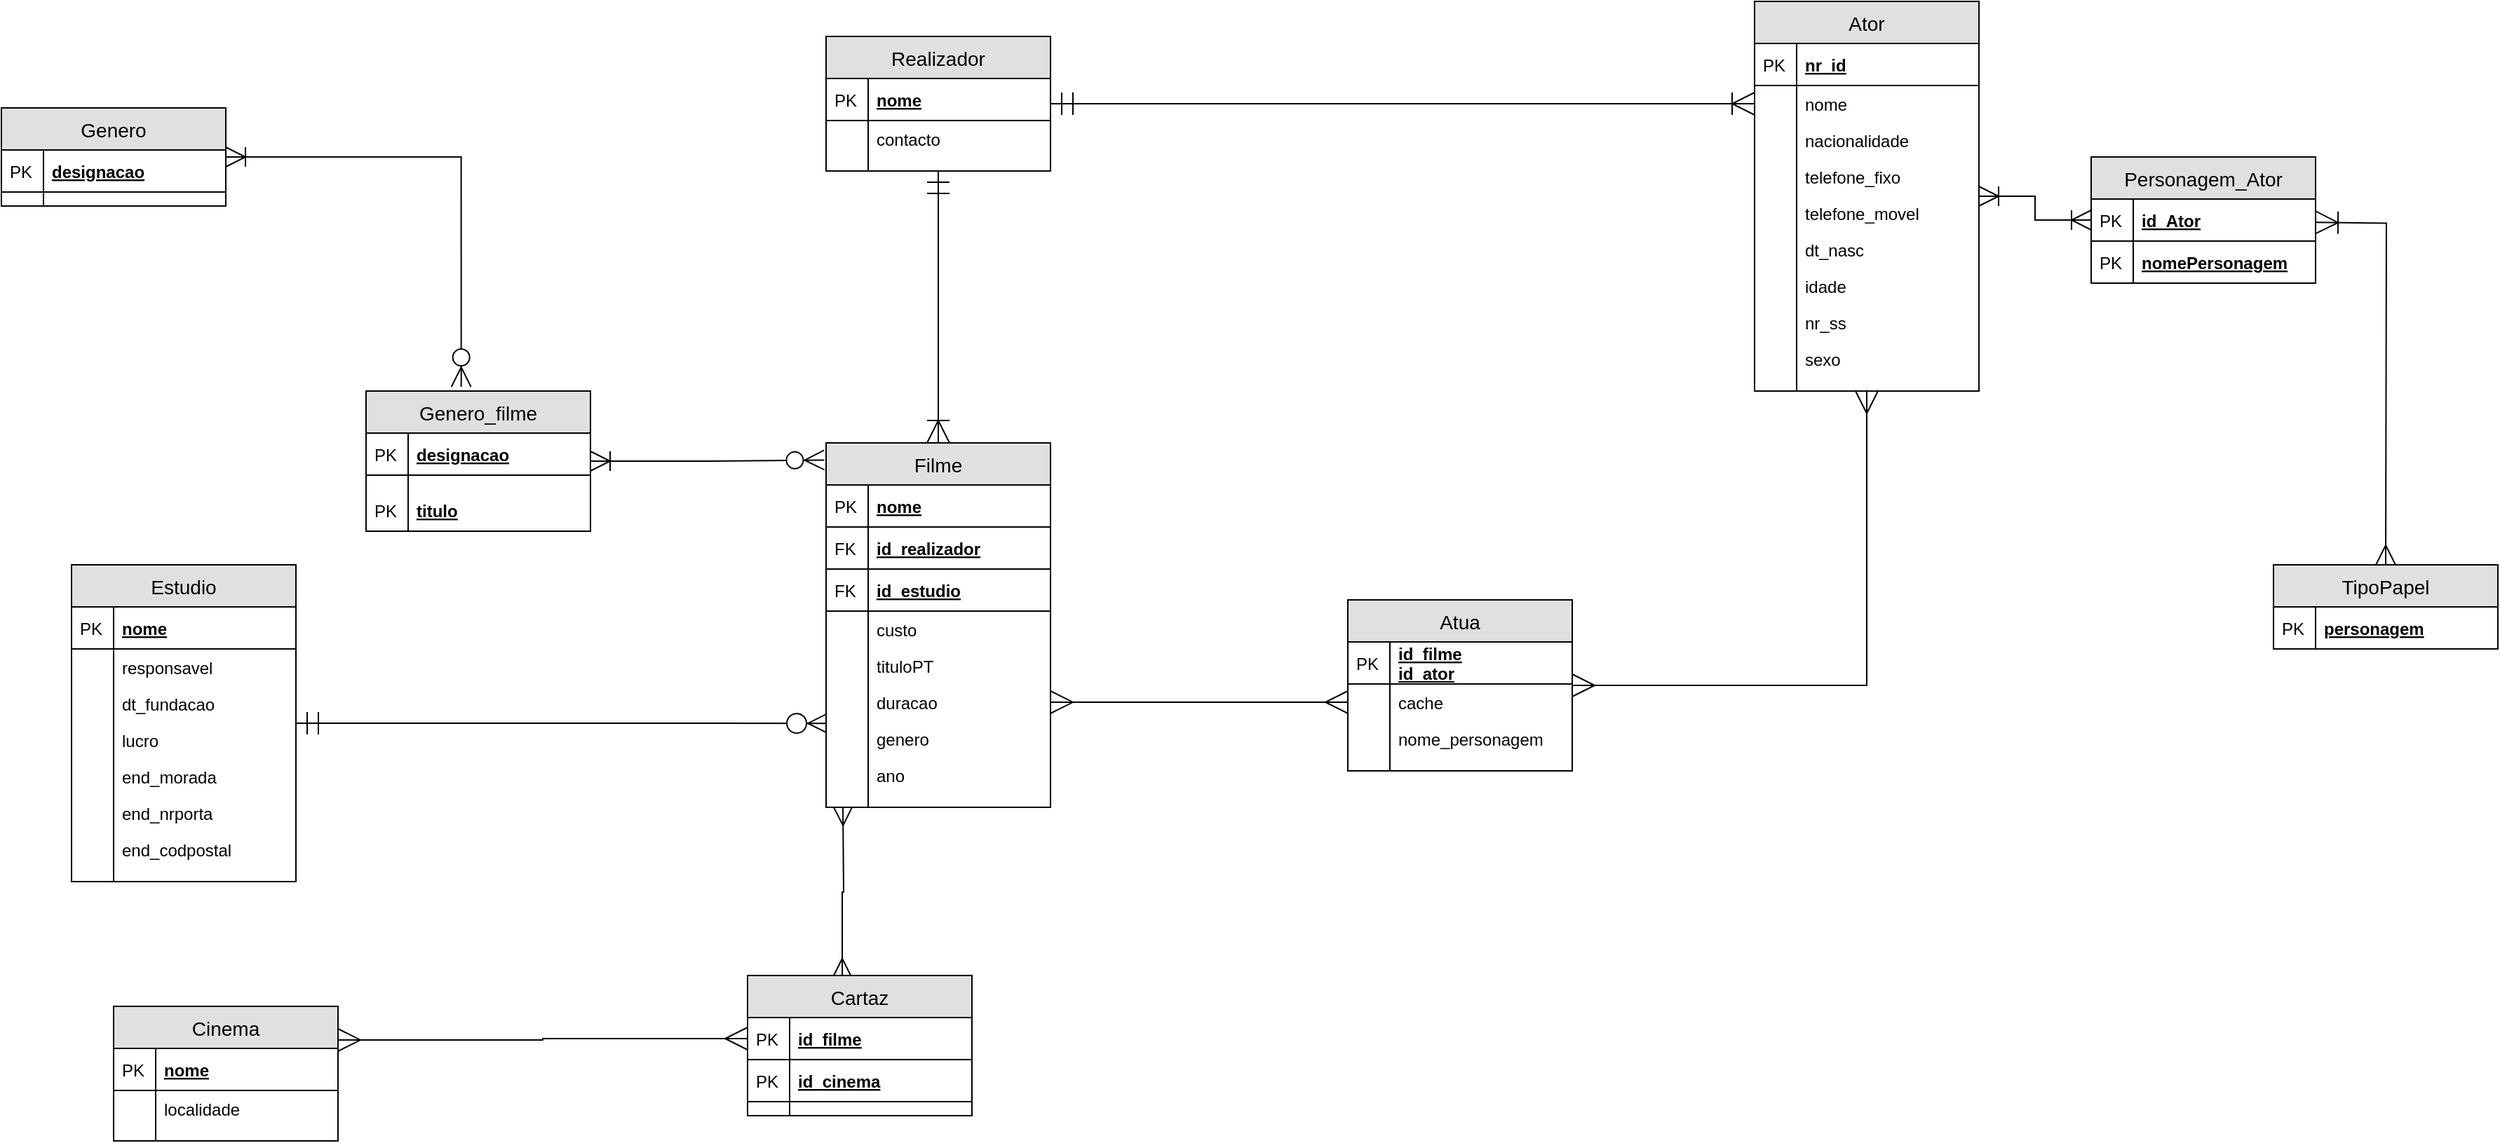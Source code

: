 <mxfile version="12.4.3" pages="1"><diagram id="6pF3uzS19WW6wSl-FvVi" name="Page-1"><mxGraphModel dx="2391" dy="1945" grid="1" gridSize="10" guides="1" tooltips="1" connect="1" arrows="1" fold="1" page="1" pageScale="1" pageWidth="827" pageHeight="1169" math="0" shadow="0"><root><mxCell id="0"/><mxCell id="1" parent="0"/><mxCell id="aq-uakFG3sEeAMlqvULv-56" value="" style="edgeStyle=orthogonalEdgeStyle;rounded=0;orthogonalLoop=1;jettySize=auto;html=1;endArrow=ERzeroToMany;endFill=1;endSize=14;startArrow=ERmandOne;startFill=0;startSize=14;entryX=0.019;entryY=0.081;entryDx=0;entryDy=0;entryPerimeter=0;" parent="1" source="aq-uakFG3sEeAMlqvULv-20" target="aq-uakFG3sEeAMlqvULv-48" edge="1"><mxGeometry relative="1" as="geometry"/></mxCell><mxCell id="aq-uakFG3sEeAMlqvULv-20" value="Estudio" style="swimlane;fontStyle=0;childLayout=stackLayout;horizontal=1;startSize=30;fillColor=#e0e0e0;horizontalStack=0;resizeParent=1;resizeParentMax=0;resizeLast=0;collapsible=1;marginBottom=0;swimlaneFillColor=#ffffff;align=center;fontSize=14;" parent="1" vertex="1"><mxGeometry x="-260" y="137" width="160" height="226" as="geometry"/></mxCell><mxCell id="aq-uakFG3sEeAMlqvULv-21" value="nome" style="shape=partialRectangle;top=0;left=0;right=0;bottom=1;align=left;verticalAlign=middle;fillColor=none;spacingLeft=34;spacingRight=4;overflow=hidden;rotatable=0;points=[[0,0.5],[1,0.5]];portConstraint=eastwest;dropTarget=0;fontStyle=5;fontSize=12;" parent="aq-uakFG3sEeAMlqvULv-20" vertex="1"><mxGeometry y="30" width="160" height="30" as="geometry"/></mxCell><mxCell id="aq-uakFG3sEeAMlqvULv-22" value="PK" style="shape=partialRectangle;top=0;left=0;bottom=0;fillColor=none;align=left;verticalAlign=middle;spacingLeft=4;spacingRight=4;overflow=hidden;rotatable=0;points=[];portConstraint=eastwest;part=1;fontSize=12;" parent="aq-uakFG3sEeAMlqvULv-21" vertex="1" connectable="0"><mxGeometry width="30" height="30" as="geometry"/></mxCell><mxCell id="aq-uakFG3sEeAMlqvULv-23" value="responsavel" style="shape=partialRectangle;top=0;left=0;right=0;bottom=0;align=left;verticalAlign=top;fillColor=none;spacingLeft=34;spacingRight=4;overflow=hidden;rotatable=0;points=[[0,0.5],[1,0.5]];portConstraint=eastwest;dropTarget=0;fontSize=12;" parent="aq-uakFG3sEeAMlqvULv-20" vertex="1"><mxGeometry y="60" width="160" height="26" as="geometry"/></mxCell><mxCell id="aq-uakFG3sEeAMlqvULv-24" value="" style="shape=partialRectangle;top=0;left=0;bottom=0;fillColor=none;align=left;verticalAlign=top;spacingLeft=4;spacingRight=4;overflow=hidden;rotatable=0;points=[];portConstraint=eastwest;part=1;fontSize=12;" parent="aq-uakFG3sEeAMlqvULv-23" vertex="1" connectable="0"><mxGeometry width="30" height="26" as="geometry"/></mxCell><mxCell id="aq-uakFG3sEeAMlqvULv-25" value="dt_fundacao" style="shape=partialRectangle;top=0;left=0;right=0;bottom=0;align=left;verticalAlign=top;fillColor=none;spacingLeft=34;spacingRight=4;overflow=hidden;rotatable=0;points=[[0,0.5],[1,0.5]];portConstraint=eastwest;dropTarget=0;fontSize=12;" parent="aq-uakFG3sEeAMlqvULv-20" vertex="1"><mxGeometry y="86" width="160" height="26" as="geometry"/></mxCell><mxCell id="aq-uakFG3sEeAMlqvULv-26" value="" style="shape=partialRectangle;top=0;left=0;bottom=0;fillColor=none;align=left;verticalAlign=top;spacingLeft=4;spacingRight=4;overflow=hidden;rotatable=0;points=[];portConstraint=eastwest;part=1;fontSize=12;" parent="aq-uakFG3sEeAMlqvULv-25" vertex="1" connectable="0"><mxGeometry width="30" height="26" as="geometry"/></mxCell><mxCell id="aq-uakFG3sEeAMlqvULv-27" value="lucro" style="shape=partialRectangle;top=0;left=0;right=0;bottom=0;align=left;verticalAlign=top;fillColor=none;spacingLeft=34;spacingRight=4;overflow=hidden;rotatable=0;points=[[0,0.5],[1,0.5]];portConstraint=eastwest;dropTarget=0;fontSize=12;" parent="aq-uakFG3sEeAMlqvULv-20" vertex="1"><mxGeometry y="112" width="160" height="26" as="geometry"/></mxCell><mxCell id="aq-uakFG3sEeAMlqvULv-28" value="" style="shape=partialRectangle;top=0;left=0;bottom=0;fillColor=none;align=left;verticalAlign=top;spacingLeft=4;spacingRight=4;overflow=hidden;rotatable=0;points=[];portConstraint=eastwest;part=1;fontSize=12;" parent="aq-uakFG3sEeAMlqvULv-27" vertex="1" connectable="0"><mxGeometry width="30" height="26" as="geometry"/></mxCell><mxCell id="aq-uakFG3sEeAMlqvULv-31" value="end_morada" style="shape=partialRectangle;top=0;left=0;right=0;bottom=0;align=left;verticalAlign=top;fillColor=none;spacingLeft=34;spacingRight=4;overflow=hidden;rotatable=0;points=[[0,0.5],[1,0.5]];portConstraint=eastwest;dropTarget=0;fontSize=12;" parent="aq-uakFG3sEeAMlqvULv-20" vertex="1"><mxGeometry y="138" width="160" height="26" as="geometry"/></mxCell><mxCell id="aq-uakFG3sEeAMlqvULv-32" value="" style="shape=partialRectangle;top=0;left=0;bottom=0;fillColor=none;align=left;verticalAlign=top;spacingLeft=4;spacingRight=4;overflow=hidden;rotatable=0;points=[];portConstraint=eastwest;part=1;fontSize=12;" parent="aq-uakFG3sEeAMlqvULv-31" vertex="1" connectable="0"><mxGeometry width="30" height="26" as="geometry"/></mxCell><mxCell id="aq-uakFG3sEeAMlqvULv-33" value="end_nrporta" style="shape=partialRectangle;top=0;left=0;right=0;bottom=0;align=left;verticalAlign=top;fillColor=none;spacingLeft=34;spacingRight=4;overflow=hidden;rotatable=0;points=[[0,0.5],[1,0.5]];portConstraint=eastwest;dropTarget=0;fontSize=12;" parent="aq-uakFG3sEeAMlqvULv-20" vertex="1"><mxGeometry y="164" width="160" height="26" as="geometry"/></mxCell><mxCell id="aq-uakFG3sEeAMlqvULv-34" value="" style="shape=partialRectangle;top=0;left=0;bottom=0;fillColor=none;align=left;verticalAlign=top;spacingLeft=4;spacingRight=4;overflow=hidden;rotatable=0;points=[];portConstraint=eastwest;part=1;fontSize=12;" parent="aq-uakFG3sEeAMlqvULv-33" vertex="1" connectable="0"><mxGeometry width="30" height="26" as="geometry"/></mxCell><mxCell id="aq-uakFG3sEeAMlqvULv-35" value="end_codpostal" style="shape=partialRectangle;top=0;left=0;right=0;bottom=0;align=left;verticalAlign=top;fillColor=none;spacingLeft=34;spacingRight=4;overflow=hidden;rotatable=0;points=[[0,0.5],[1,0.5]];portConstraint=eastwest;dropTarget=0;fontSize=12;" parent="aq-uakFG3sEeAMlqvULv-20" vertex="1"><mxGeometry y="190" width="160" height="26" as="geometry"/></mxCell><mxCell id="aq-uakFG3sEeAMlqvULv-36" value="" style="shape=partialRectangle;top=0;left=0;bottom=0;fillColor=none;align=left;verticalAlign=top;spacingLeft=4;spacingRight=4;overflow=hidden;rotatable=0;points=[];portConstraint=eastwest;part=1;fontSize=12;" parent="aq-uakFG3sEeAMlqvULv-35" vertex="1" connectable="0"><mxGeometry width="30" height="26" as="geometry"/></mxCell><mxCell id="aq-uakFG3sEeAMlqvULv-29" value="" style="shape=partialRectangle;top=0;left=0;right=0;bottom=0;align=left;verticalAlign=top;fillColor=none;spacingLeft=34;spacingRight=4;overflow=hidden;rotatable=0;points=[[0,0.5],[1,0.5]];portConstraint=eastwest;dropTarget=0;fontSize=12;" parent="aq-uakFG3sEeAMlqvULv-20" vertex="1"><mxGeometry y="216" width="160" height="10" as="geometry"/></mxCell><mxCell id="aq-uakFG3sEeAMlqvULv-30" value="" style="shape=partialRectangle;top=0;left=0;bottom=0;fillColor=none;align=left;verticalAlign=top;spacingLeft=4;spacingRight=4;overflow=hidden;rotatable=0;points=[];portConstraint=eastwest;part=1;fontSize=12;" parent="aq-uakFG3sEeAMlqvULv-29" vertex="1" connectable="0"><mxGeometry width="30" height="10" as="geometry"/></mxCell><mxCell id="aq-uakFG3sEeAMlqvULv-74" value="" style="edgeStyle=orthogonalEdgeStyle;rounded=0;orthogonalLoop=1;jettySize=auto;html=1;endArrow=ERmany;endFill=0;startArrow=ERmany;startFill=0;endSize=14;startSize=14;" parent="1" source="aq-uakFG3sEeAMlqvULv-75" target="aq-uakFG3sEeAMlqvULv-59" edge="1"><mxGeometry relative="1" as="geometry"/></mxCell><mxCell id="aq-uakFG3sEeAMlqvULv-39" value="Filme" style="swimlane;fontStyle=0;childLayout=stackLayout;horizontal=1;startSize=30;fillColor=#e0e0e0;horizontalStack=0;resizeParent=1;resizeParentMax=0;resizeLast=0;collapsible=1;marginBottom=0;swimlaneFillColor=#ffffff;align=center;fontSize=14;" parent="1" vertex="1"><mxGeometry x="278" y="50" width="160" height="260" as="geometry"/></mxCell><mxCell id="aq-uakFG3sEeAMlqvULv-40" value="nome" style="shape=partialRectangle;top=0;left=0;right=0;bottom=1;align=left;verticalAlign=middle;fillColor=none;spacingLeft=34;spacingRight=4;overflow=hidden;rotatable=0;points=[[0,0.5],[1,0.5]];portConstraint=eastwest;dropTarget=0;fontStyle=5;fontSize=12;" parent="aq-uakFG3sEeAMlqvULv-39" vertex="1"><mxGeometry y="30" width="160" height="30" as="geometry"/></mxCell><mxCell id="aq-uakFG3sEeAMlqvULv-41" value="PK" style="shape=partialRectangle;top=0;left=0;bottom=0;fillColor=none;align=left;verticalAlign=middle;spacingLeft=4;spacingRight=4;overflow=hidden;rotatable=0;points=[];portConstraint=eastwest;part=1;fontSize=12;" parent="aq-uakFG3sEeAMlqvULv-40" vertex="1" connectable="0"><mxGeometry width="30" height="30" as="geometry"/></mxCell><mxCell id="aq-uakFG3sEeAMlqvULv-57" value="id_realizador" style="shape=partialRectangle;top=0;left=0;right=0;bottom=1;align=left;verticalAlign=middle;fillColor=none;spacingLeft=34;spacingRight=4;overflow=hidden;rotatable=0;points=[[0,0.5],[1,0.5]];portConstraint=eastwest;dropTarget=0;fontStyle=5;fontSize=12;" parent="aq-uakFG3sEeAMlqvULv-39" vertex="1"><mxGeometry y="60" width="160" height="30" as="geometry"/></mxCell><mxCell id="aq-uakFG3sEeAMlqvULv-58" value="FK" style="shape=partialRectangle;top=0;left=0;bottom=0;fillColor=none;align=left;verticalAlign=middle;spacingLeft=4;spacingRight=4;overflow=hidden;rotatable=0;points=[];portConstraint=eastwest;part=1;fontSize=12;" parent="aq-uakFG3sEeAMlqvULv-57" vertex="1" connectable="0"><mxGeometry width="30" height="30" as="geometry"/></mxCell><mxCell id="aq-uakFG3sEeAMlqvULv-204" value="id_estudio" style="shape=partialRectangle;top=0;left=0;right=0;bottom=1;align=left;verticalAlign=middle;fillColor=none;spacingLeft=34;spacingRight=4;overflow=hidden;rotatable=0;points=[[0,0.5],[1,0.5]];portConstraint=eastwest;dropTarget=0;fontStyle=5;fontSize=12;" parent="aq-uakFG3sEeAMlqvULv-39" vertex="1"><mxGeometry y="90" width="160" height="30" as="geometry"/></mxCell><mxCell id="aq-uakFG3sEeAMlqvULv-205" value="FK" style="shape=partialRectangle;top=0;left=0;bottom=0;fillColor=none;align=left;verticalAlign=middle;spacingLeft=4;spacingRight=4;overflow=hidden;rotatable=0;points=[];portConstraint=eastwest;part=1;fontSize=12;" parent="aq-uakFG3sEeAMlqvULv-204" vertex="1" connectable="0"><mxGeometry width="30" height="30" as="geometry"/></mxCell><mxCell id="aq-uakFG3sEeAMlqvULv-42" value="custo" style="shape=partialRectangle;top=0;left=0;right=0;bottom=0;align=left;verticalAlign=top;fillColor=none;spacingLeft=34;spacingRight=4;overflow=hidden;rotatable=0;points=[[0,0.5],[1,0.5]];portConstraint=eastwest;dropTarget=0;fontSize=12;" parent="aq-uakFG3sEeAMlqvULv-39" vertex="1"><mxGeometry y="120" width="160" height="26" as="geometry"/></mxCell><mxCell id="aq-uakFG3sEeAMlqvULv-43" value="" style="shape=partialRectangle;top=0;left=0;bottom=0;fillColor=none;align=left;verticalAlign=top;spacingLeft=4;spacingRight=4;overflow=hidden;rotatable=0;points=[];portConstraint=eastwest;part=1;fontSize=12;" parent="aq-uakFG3sEeAMlqvULv-42" vertex="1" connectable="0"><mxGeometry width="30" height="26" as="geometry"/></mxCell><mxCell id="aq-uakFG3sEeAMlqvULv-44" value="tituloPT" style="shape=partialRectangle;top=0;left=0;right=0;bottom=0;align=left;verticalAlign=top;fillColor=none;spacingLeft=34;spacingRight=4;overflow=hidden;rotatable=0;points=[[0,0.5],[1,0.5]];portConstraint=eastwest;dropTarget=0;fontSize=12;" parent="aq-uakFG3sEeAMlqvULv-39" vertex="1"><mxGeometry y="146" width="160" height="26" as="geometry"/></mxCell><mxCell id="aq-uakFG3sEeAMlqvULv-45" value="" style="shape=partialRectangle;top=0;left=0;bottom=0;fillColor=none;align=left;verticalAlign=top;spacingLeft=4;spacingRight=4;overflow=hidden;rotatable=0;points=[];portConstraint=eastwest;part=1;fontSize=12;" parent="aq-uakFG3sEeAMlqvULv-44" vertex="1" connectable="0"><mxGeometry width="30" height="26" as="geometry"/></mxCell><mxCell id="aq-uakFG3sEeAMlqvULv-46" value="duracao" style="shape=partialRectangle;top=0;left=0;right=0;bottom=0;align=left;verticalAlign=top;fillColor=none;spacingLeft=34;spacingRight=4;overflow=hidden;rotatable=0;points=[[0,0.5],[1,0.5]];portConstraint=eastwest;dropTarget=0;fontSize=12;" parent="aq-uakFG3sEeAMlqvULv-39" vertex="1"><mxGeometry y="172" width="160" height="26" as="geometry"/></mxCell><mxCell id="aq-uakFG3sEeAMlqvULv-47" value="" style="shape=partialRectangle;top=0;left=0;bottom=0;fillColor=none;align=left;verticalAlign=top;spacingLeft=4;spacingRight=4;overflow=hidden;rotatable=0;points=[];portConstraint=eastwest;part=1;fontSize=12;" parent="aq-uakFG3sEeAMlqvULv-46" vertex="1" connectable="0"><mxGeometry width="30" height="26" as="geometry"/></mxCell><mxCell id="aq-uakFG3sEeAMlqvULv-48" value="genero" style="shape=partialRectangle;top=0;left=0;right=0;bottom=0;align=left;verticalAlign=top;fillColor=none;spacingLeft=34;spacingRight=4;overflow=hidden;rotatable=0;points=[[0,0.5],[1,0.5]];portConstraint=eastwest;dropTarget=0;fontSize=12;" parent="aq-uakFG3sEeAMlqvULv-39" vertex="1"><mxGeometry y="198" width="160" height="26" as="geometry"/></mxCell><mxCell id="aq-uakFG3sEeAMlqvULv-49" value="" style="shape=partialRectangle;top=0;left=0;bottom=0;fillColor=none;align=left;verticalAlign=top;spacingLeft=4;spacingRight=4;overflow=hidden;rotatable=0;points=[];portConstraint=eastwest;part=1;fontSize=12;" parent="aq-uakFG3sEeAMlqvULv-48" vertex="1" connectable="0"><mxGeometry width="30" height="26" as="geometry"/></mxCell><mxCell id="Wx0SN5DrCH-oZ-ua3ERN-1" value="ano" style="shape=partialRectangle;top=0;left=0;right=0;bottom=0;align=left;verticalAlign=top;fillColor=none;spacingLeft=34;spacingRight=4;overflow=hidden;rotatable=0;points=[[0,0.5],[1,0.5]];portConstraint=eastwest;dropTarget=0;fontSize=12;" parent="aq-uakFG3sEeAMlqvULv-39" vertex="1"><mxGeometry y="224" width="160" height="26" as="geometry"/></mxCell><mxCell id="Wx0SN5DrCH-oZ-ua3ERN-2" value="" style="shape=partialRectangle;top=0;left=0;bottom=0;fillColor=none;align=left;verticalAlign=top;spacingLeft=4;spacingRight=4;overflow=hidden;rotatable=0;points=[];portConstraint=eastwest;part=1;fontSize=12;" parent="Wx0SN5DrCH-oZ-ua3ERN-1" vertex="1" connectable="0"><mxGeometry width="30" height="26" as="geometry"/></mxCell><mxCell id="aq-uakFG3sEeAMlqvULv-54" value="" style="shape=partialRectangle;top=0;left=0;right=0;bottom=0;align=left;verticalAlign=top;fillColor=none;spacingLeft=34;spacingRight=4;overflow=hidden;rotatable=0;points=[[0,0.5],[1,0.5]];portConstraint=eastwest;dropTarget=0;fontSize=12;" parent="aq-uakFG3sEeAMlqvULv-39" vertex="1"><mxGeometry y="250" width="160" height="10" as="geometry"/></mxCell><mxCell id="aq-uakFG3sEeAMlqvULv-55" value="" style="shape=partialRectangle;top=0;left=0;bottom=0;fillColor=none;align=left;verticalAlign=top;spacingLeft=4;spacingRight=4;overflow=hidden;rotatable=0;points=[];portConstraint=eastwest;part=1;fontSize=12;" parent="aq-uakFG3sEeAMlqvULv-54" vertex="1" connectable="0"><mxGeometry width="30" height="10" as="geometry"/></mxCell><mxCell id="aq-uakFG3sEeAMlqvULv-233" value="" style="edgeStyle=orthogonalEdgeStyle;rounded=0;orthogonalLoop=1;jettySize=auto;html=1;endArrow=ERmany;endFill=0;startArrow=ERoneToMany;startFill=0;endSize=14;startSize=14;exitX=1;exitY=0.5;exitDx=0;exitDy=0;" parent="1" edge="1"><mxGeometry relative="1" as="geometry"><mxPoint x="1340" y="-107.333" as="sourcePoint"/><mxPoint x="1390" y="139" as="targetPoint"/></mxGeometry></mxCell><mxCell id="jQDIKi627LApspsBWnUe-62" value="" style="edgeStyle=orthogonalEdgeStyle;rounded=0;orthogonalLoop=1;jettySize=auto;html=1;startArrow=ERoneToMany;startFill=0;startSize=12;endArrow=ERoneToMany;endFill=0;endSize=12;" parent="1" source="aq-uakFG3sEeAMlqvULv-59" target="jQDIKi627LApspsBWnUe-41" edge="1"><mxGeometry relative="1" as="geometry"/></mxCell><mxCell id="aq-uakFG3sEeAMlqvULv-59" value="Ator" style="swimlane;fontStyle=0;childLayout=stackLayout;horizontal=1;startSize=30;fillColor=#e0e0e0;horizontalStack=0;resizeParent=1;resizeParentMax=0;resizeLast=0;collapsible=1;marginBottom=0;swimlaneFillColor=#ffffff;align=center;fontSize=14;" parent="1" vertex="1"><mxGeometry x="940" y="-265" width="160" height="278" as="geometry"/></mxCell><mxCell id="aq-uakFG3sEeAMlqvULv-60" value="nr_id" style="shape=partialRectangle;top=0;left=0;right=0;bottom=1;align=left;verticalAlign=middle;fillColor=none;spacingLeft=34;spacingRight=4;overflow=hidden;rotatable=0;points=[[0,0.5],[1,0.5]];portConstraint=eastwest;dropTarget=0;fontStyle=5;fontSize=12;" parent="aq-uakFG3sEeAMlqvULv-59" vertex="1"><mxGeometry y="30" width="160" height="30" as="geometry"/></mxCell><mxCell id="aq-uakFG3sEeAMlqvULv-61" value="PK" style="shape=partialRectangle;top=0;left=0;bottom=0;fillColor=none;align=left;verticalAlign=middle;spacingLeft=4;spacingRight=4;overflow=hidden;rotatable=0;points=[];portConstraint=eastwest;part=1;fontSize=12;" parent="aq-uakFG3sEeAMlqvULv-60" vertex="1" connectable="0"><mxGeometry width="30" height="30" as="geometry"/></mxCell><mxCell id="aq-uakFG3sEeAMlqvULv-64" value="nome" style="shape=partialRectangle;top=0;left=0;right=0;bottom=0;align=left;verticalAlign=top;fillColor=none;spacingLeft=34;spacingRight=4;overflow=hidden;rotatable=0;points=[[0,0.5],[1,0.5]];portConstraint=eastwest;dropTarget=0;fontSize=12;" parent="aq-uakFG3sEeAMlqvULv-59" vertex="1"><mxGeometry y="60" width="160" height="26" as="geometry"/></mxCell><mxCell id="aq-uakFG3sEeAMlqvULv-65" value="" style="shape=partialRectangle;top=0;left=0;bottom=0;fillColor=none;align=left;verticalAlign=top;spacingLeft=4;spacingRight=4;overflow=hidden;rotatable=0;points=[];portConstraint=eastwest;part=1;fontSize=12;" parent="aq-uakFG3sEeAMlqvULv-64" vertex="1" connectable="0"><mxGeometry width="30" height="26" as="geometry"/></mxCell><mxCell id="aq-uakFG3sEeAMlqvULv-66" value="nacionalidade" style="shape=partialRectangle;top=0;left=0;right=0;bottom=0;align=left;verticalAlign=top;fillColor=none;spacingLeft=34;spacingRight=4;overflow=hidden;rotatable=0;points=[[0,0.5],[1,0.5]];portConstraint=eastwest;dropTarget=0;fontSize=12;" parent="aq-uakFG3sEeAMlqvULv-59" vertex="1"><mxGeometry y="86" width="160" height="26" as="geometry"/></mxCell><mxCell id="aq-uakFG3sEeAMlqvULv-67" value="" style="shape=partialRectangle;top=0;left=0;bottom=0;fillColor=none;align=left;verticalAlign=top;spacingLeft=4;spacingRight=4;overflow=hidden;rotatable=0;points=[];portConstraint=eastwest;part=1;fontSize=12;" parent="aq-uakFG3sEeAMlqvULv-66" vertex="1" connectable="0"><mxGeometry width="30" height="26" as="geometry"/></mxCell><mxCell id="aq-uakFG3sEeAMlqvULv-68" value="telefone_fixo" style="shape=partialRectangle;top=0;left=0;right=0;bottom=0;align=left;verticalAlign=top;fillColor=none;spacingLeft=34;spacingRight=4;overflow=hidden;rotatable=0;points=[[0,0.5],[1,0.5]];portConstraint=eastwest;dropTarget=0;fontSize=12;" parent="aq-uakFG3sEeAMlqvULv-59" vertex="1"><mxGeometry y="112" width="160" height="26" as="geometry"/></mxCell><mxCell id="aq-uakFG3sEeAMlqvULv-69" value="" style="shape=partialRectangle;top=0;left=0;bottom=0;fillColor=none;align=left;verticalAlign=top;spacingLeft=4;spacingRight=4;overflow=hidden;rotatable=0;points=[];portConstraint=eastwest;part=1;fontSize=12;" parent="aq-uakFG3sEeAMlqvULv-68" vertex="1" connectable="0"><mxGeometry width="30" height="26" as="geometry"/></mxCell><mxCell id="aq-uakFG3sEeAMlqvULv-100" value="telefone_movel" style="shape=partialRectangle;top=0;left=0;right=0;bottom=0;align=left;verticalAlign=top;fillColor=none;spacingLeft=34;spacingRight=4;overflow=hidden;rotatable=0;points=[[0,0.5],[1,0.5]];portConstraint=eastwest;dropTarget=0;fontSize=12;" parent="aq-uakFG3sEeAMlqvULv-59" vertex="1"><mxGeometry y="138" width="160" height="26" as="geometry"/></mxCell><mxCell id="aq-uakFG3sEeAMlqvULv-101" value="" style="shape=partialRectangle;top=0;left=0;bottom=0;fillColor=none;align=left;verticalAlign=top;spacingLeft=4;spacingRight=4;overflow=hidden;rotatable=0;points=[];portConstraint=eastwest;part=1;fontSize=12;" parent="aq-uakFG3sEeAMlqvULv-100" vertex="1" connectable="0"><mxGeometry width="30" height="26" as="geometry"/></mxCell><mxCell id="aq-uakFG3sEeAMlqvULv-102" value="dt_nasc" style="shape=partialRectangle;top=0;left=0;right=0;bottom=0;align=left;verticalAlign=top;fillColor=none;spacingLeft=34;spacingRight=4;overflow=hidden;rotatable=0;points=[[0,0.5],[1,0.5]];portConstraint=eastwest;dropTarget=0;fontSize=12;" parent="aq-uakFG3sEeAMlqvULv-59" vertex="1"><mxGeometry y="164" width="160" height="26" as="geometry"/></mxCell><mxCell id="aq-uakFG3sEeAMlqvULv-103" value="" style="shape=partialRectangle;top=0;left=0;bottom=0;fillColor=none;align=left;verticalAlign=top;spacingLeft=4;spacingRight=4;overflow=hidden;rotatable=0;points=[];portConstraint=eastwest;part=1;fontSize=12;" parent="aq-uakFG3sEeAMlqvULv-102" vertex="1" connectable="0"><mxGeometry width="30" height="26" as="geometry"/></mxCell><mxCell id="aq-uakFG3sEeAMlqvULv-70" value="idade" style="shape=partialRectangle;top=0;left=0;right=0;bottom=0;align=left;verticalAlign=top;fillColor=none;spacingLeft=34;spacingRight=4;overflow=hidden;rotatable=0;points=[[0,0.5],[1,0.5]];portConstraint=eastwest;dropTarget=0;fontSize=12;" parent="aq-uakFG3sEeAMlqvULv-59" vertex="1"><mxGeometry y="190" width="160" height="26" as="geometry"/></mxCell><mxCell id="aq-uakFG3sEeAMlqvULv-71" value="" style="shape=partialRectangle;top=0;left=0;bottom=0;fillColor=none;align=left;verticalAlign=top;spacingLeft=4;spacingRight=4;overflow=hidden;rotatable=0;points=[];portConstraint=eastwest;part=1;fontSize=12;" parent="aq-uakFG3sEeAMlqvULv-70" vertex="1" connectable="0"><mxGeometry width="30" height="26" as="geometry"/></mxCell><mxCell id="aq-uakFG3sEeAMlqvULv-104" value="nr_ss" style="shape=partialRectangle;top=0;left=0;right=0;bottom=0;align=left;verticalAlign=top;fillColor=none;spacingLeft=34;spacingRight=4;overflow=hidden;rotatable=0;points=[[0,0.5],[1,0.5]];portConstraint=eastwest;dropTarget=0;fontSize=12;" parent="aq-uakFG3sEeAMlqvULv-59" vertex="1"><mxGeometry y="216" width="160" height="26" as="geometry"/></mxCell><mxCell id="aq-uakFG3sEeAMlqvULv-105" value="" style="shape=partialRectangle;top=0;left=0;bottom=0;fillColor=none;align=left;verticalAlign=top;spacingLeft=4;spacingRight=4;overflow=hidden;rotatable=0;points=[];portConstraint=eastwest;part=1;fontSize=12;" parent="aq-uakFG3sEeAMlqvULv-104" vertex="1" connectable="0"><mxGeometry width="30" height="26" as="geometry"/></mxCell><mxCell id="aq-uakFG3sEeAMlqvULv-106" value="sexo" style="shape=partialRectangle;top=0;left=0;right=0;bottom=0;align=left;verticalAlign=top;fillColor=none;spacingLeft=34;spacingRight=4;overflow=hidden;rotatable=0;points=[[0,0.5],[1,0.5]];portConstraint=eastwest;dropTarget=0;fontSize=12;" parent="aq-uakFG3sEeAMlqvULv-59" vertex="1"><mxGeometry y="242" width="160" height="26" as="geometry"/></mxCell><mxCell id="aq-uakFG3sEeAMlqvULv-107" value="" style="shape=partialRectangle;top=0;left=0;bottom=0;fillColor=none;align=left;verticalAlign=top;spacingLeft=4;spacingRight=4;overflow=hidden;rotatable=0;points=[];portConstraint=eastwest;part=1;fontSize=12;" parent="aq-uakFG3sEeAMlqvULv-106" vertex="1" connectable="0"><mxGeometry width="30" height="26" as="geometry"/></mxCell><mxCell id="aq-uakFG3sEeAMlqvULv-72" value="" style="shape=partialRectangle;top=0;left=0;right=0;bottom=0;align=left;verticalAlign=top;fillColor=none;spacingLeft=34;spacingRight=4;overflow=hidden;rotatable=0;points=[[0,0.5],[1,0.5]];portConstraint=eastwest;dropTarget=0;fontSize=12;" parent="aq-uakFG3sEeAMlqvULv-59" vertex="1"><mxGeometry y="268" width="160" height="10" as="geometry"/></mxCell><mxCell id="aq-uakFG3sEeAMlqvULv-73" value="" style="shape=partialRectangle;top=0;left=0;bottom=0;fillColor=none;align=left;verticalAlign=top;spacingLeft=4;spacingRight=4;overflow=hidden;rotatable=0;points=[];portConstraint=eastwest;part=1;fontSize=12;" parent="aq-uakFG3sEeAMlqvULv-72" vertex="1" connectable="0"><mxGeometry width="30" height="10" as="geometry"/></mxCell><mxCell id="jQDIKi627LApspsBWnUe-41" value="Personagem_Ator" style="swimlane;fontStyle=0;childLayout=stackLayout;horizontal=1;startSize=30;fillColor=#e0e0e0;horizontalStack=0;resizeParent=1;resizeParentMax=0;resizeLast=0;collapsible=1;marginBottom=0;swimlaneFillColor=#ffffff;align=center;fontSize=14;" parent="1" vertex="1"><mxGeometry x="1180" y="-154" width="160" height="90" as="geometry"/></mxCell><mxCell id="jQDIKi627LApspsBWnUe-42" value="id_Ator" style="shape=partialRectangle;top=0;left=0;right=0;bottom=1;align=left;verticalAlign=middle;fillColor=none;spacingLeft=34;spacingRight=4;overflow=hidden;rotatable=0;points=[[0,0.5],[1,0.5]];portConstraint=eastwest;dropTarget=0;fontStyle=5;fontSize=12;" parent="jQDIKi627LApspsBWnUe-41" vertex="1"><mxGeometry y="30" width="160" height="30" as="geometry"/></mxCell><mxCell id="jQDIKi627LApspsBWnUe-43" value="PK" style="shape=partialRectangle;top=0;left=0;bottom=0;fillColor=none;align=left;verticalAlign=middle;spacingLeft=4;spacingRight=4;overflow=hidden;rotatable=0;points=[];portConstraint=eastwest;part=1;fontSize=12;" parent="jQDIKi627LApspsBWnUe-42" vertex="1" connectable="0"><mxGeometry width="30" height="30" as="geometry"/></mxCell><mxCell id="jQDIKi627LApspsBWnUe-65" value="nomePersonagem" style="shape=partialRectangle;top=0;left=0;right=0;bottom=1;align=left;verticalAlign=middle;fillColor=none;spacingLeft=34;spacingRight=4;overflow=hidden;rotatable=0;points=[[0,0.5],[1,0.5]];portConstraint=eastwest;dropTarget=0;fontStyle=5;fontSize=12;" parent="jQDIKi627LApspsBWnUe-41" vertex="1"><mxGeometry y="60" width="160" height="30" as="geometry"/></mxCell><mxCell id="jQDIKi627LApspsBWnUe-66" value="PK" style="shape=partialRectangle;top=0;left=0;bottom=0;fillColor=none;align=left;verticalAlign=middle;spacingLeft=4;spacingRight=4;overflow=hidden;rotatable=0;points=[];portConstraint=eastwest;part=1;fontSize=12;" parent="jQDIKi627LApspsBWnUe-65" vertex="1" connectable="0"><mxGeometry width="30" height="30" as="geometry"/></mxCell><mxCell id="aq-uakFG3sEeAMlqvULv-210" value="TipoPapel" style="swimlane;fontStyle=0;childLayout=stackLayout;horizontal=1;startSize=30;fillColor=#e0e0e0;horizontalStack=0;resizeParent=1;resizeParentMax=0;resizeLast=0;collapsible=1;marginBottom=0;swimlaneFillColor=#ffffff;align=center;fontSize=14;" parent="1" vertex="1"><mxGeometry x="1310" y="137" width="160" height="60" as="geometry"/></mxCell><mxCell id="aq-uakFG3sEeAMlqvULv-211" value="personagem" style="shape=partialRectangle;top=0;left=0;right=0;bottom=1;align=left;verticalAlign=middle;fillColor=none;spacingLeft=34;spacingRight=4;overflow=hidden;rotatable=0;points=[[0,0.5],[1,0.5]];portConstraint=eastwest;dropTarget=0;fontStyle=5;fontSize=12;" parent="aq-uakFG3sEeAMlqvULv-210" vertex="1"><mxGeometry y="30" width="160" height="30" as="geometry"/></mxCell><mxCell id="aq-uakFG3sEeAMlqvULv-212" value="PK" style="shape=partialRectangle;top=0;left=0;bottom=0;fillColor=none;align=left;verticalAlign=middle;spacingLeft=4;spacingRight=4;overflow=hidden;rotatable=0;points=[];portConstraint=eastwest;part=1;fontSize=12;" parent="aq-uakFG3sEeAMlqvULv-211" vertex="1" connectable="0"><mxGeometry width="30" height="30" as="geometry"/></mxCell><mxCell id="aq-uakFG3sEeAMlqvULv-99" value="" style="edgeStyle=orthogonalEdgeStyle;rounded=0;orthogonalLoop=1;jettySize=auto;html=1;exitX=1;exitY=0.5;exitDx=0;exitDy=0;entryX=0;entryY=0.5;entryDx=0;entryDy=0;endArrow=ERmany;endFill=0;startArrow=ERmany;startFill=0;endSize=14;startSize=14;" parent="1" source="aq-uakFG3sEeAMlqvULv-46" target="aq-uakFG3sEeAMlqvULv-80" edge="1"><mxGeometry relative="1" as="geometry"><mxPoint x="590" y="406.5" as="sourcePoint"/><mxPoint x="570.5" y="161.5" as="targetPoint"/></mxGeometry></mxCell><mxCell id="aq-uakFG3sEeAMlqvULv-75" value="Atua" style="swimlane;fontStyle=0;childLayout=stackLayout;horizontal=1;startSize=30;fillColor=#e0e0e0;horizontalStack=0;resizeParent=1;resizeParentMax=0;resizeLast=0;collapsible=1;marginBottom=0;swimlaneFillColor=#ffffff;align=center;fontSize=14;" parent="1" vertex="1"><mxGeometry x="650" y="162" width="160" height="122" as="geometry"/></mxCell><mxCell id="aq-uakFG3sEeAMlqvULv-76" value="id_filme&#10;id_ator" style="shape=partialRectangle;top=0;left=0;right=0;bottom=1;align=left;verticalAlign=middle;fillColor=none;spacingLeft=34;spacingRight=4;overflow=hidden;rotatable=0;points=[[0,0.5],[1,0.5]];portConstraint=eastwest;dropTarget=0;fontStyle=5;fontSize=12;" parent="aq-uakFG3sEeAMlqvULv-75" vertex="1"><mxGeometry y="30" width="160" height="30" as="geometry"/></mxCell><mxCell id="aq-uakFG3sEeAMlqvULv-77" value="PK" style="shape=partialRectangle;top=0;left=0;bottom=0;fillColor=none;align=left;verticalAlign=middle;spacingLeft=4;spacingRight=4;overflow=hidden;rotatable=0;points=[];portConstraint=eastwest;part=1;fontSize=12;" parent="aq-uakFG3sEeAMlqvULv-76" vertex="1" connectable="0"><mxGeometry width="30" height="30" as="geometry"/></mxCell><mxCell id="aq-uakFG3sEeAMlqvULv-80" value="cache" style="shape=partialRectangle;top=0;left=0;right=0;bottom=0;align=left;verticalAlign=top;fillColor=none;spacingLeft=34;spacingRight=4;overflow=hidden;rotatable=0;points=[[0,0.5],[1,0.5]];portConstraint=eastwest;dropTarget=0;fontSize=12;" parent="aq-uakFG3sEeAMlqvULv-75" vertex="1"><mxGeometry y="60" width="160" height="26" as="geometry"/></mxCell><mxCell id="aq-uakFG3sEeAMlqvULv-81" value="" style="shape=partialRectangle;top=0;left=0;bottom=0;fillColor=none;align=left;verticalAlign=top;spacingLeft=4;spacingRight=4;overflow=hidden;rotatable=0;points=[];portConstraint=eastwest;part=1;fontSize=12;" parent="aq-uakFG3sEeAMlqvULv-80" vertex="1" connectable="0"><mxGeometry width="30" height="26" as="geometry"/></mxCell><mxCell id="aq-uakFG3sEeAMlqvULv-82" value="nome_personagem" style="shape=partialRectangle;top=0;left=0;right=0;bottom=0;align=left;verticalAlign=top;fillColor=none;spacingLeft=34;spacingRight=4;overflow=hidden;rotatable=0;points=[[0,0.5],[1,0.5]];portConstraint=eastwest;dropTarget=0;fontSize=12;" parent="aq-uakFG3sEeAMlqvULv-75" vertex="1"><mxGeometry y="86" width="160" height="26" as="geometry"/></mxCell><mxCell id="aq-uakFG3sEeAMlqvULv-83" value="" style="shape=partialRectangle;top=0;left=0;bottom=0;fillColor=none;align=left;verticalAlign=top;spacingLeft=4;spacingRight=4;overflow=hidden;rotatable=0;points=[];portConstraint=eastwest;part=1;fontSize=12;" parent="aq-uakFG3sEeAMlqvULv-82" vertex="1" connectable="0"><mxGeometry width="30" height="26" as="geometry"/></mxCell><mxCell id="aq-uakFG3sEeAMlqvULv-88" value="" style="shape=partialRectangle;top=0;left=0;right=0;bottom=0;align=left;verticalAlign=top;fillColor=none;spacingLeft=34;spacingRight=4;overflow=hidden;rotatable=0;points=[[0,0.5],[1,0.5]];portConstraint=eastwest;dropTarget=0;fontSize=12;" parent="aq-uakFG3sEeAMlqvULv-75" vertex="1"><mxGeometry y="112" width="160" height="10" as="geometry"/></mxCell><mxCell id="aq-uakFG3sEeAMlqvULv-89" value="" style="shape=partialRectangle;top=0;left=0;bottom=0;fillColor=none;align=left;verticalAlign=top;spacingLeft=4;spacingRight=4;overflow=hidden;rotatable=0;points=[];portConstraint=eastwest;part=1;fontSize=12;" parent="aq-uakFG3sEeAMlqvULv-88" vertex="1" connectable="0"><mxGeometry width="30" height="10" as="geometry"/></mxCell><mxCell id="aq-uakFG3sEeAMlqvULv-138" value="" style="edgeStyle=orthogonalEdgeStyle;rounded=0;orthogonalLoop=1;jettySize=auto;html=1;entryX=0.5;entryY=0;entryDx=0;entryDy=0;endArrow=ERoneToMany;endFill=0;startArrow=ERmandOne;startFill=0;endSize=14;startSize=14;" parent="1" source="aq-uakFG3sEeAMlqvULv-116" target="aq-uakFG3sEeAMlqvULv-39" edge="1"><mxGeometry relative="1" as="geometry"><mxPoint x="360" y="-4" as="targetPoint"/></mxGeometry></mxCell><mxCell id="aq-uakFG3sEeAMlqvULv-146" value="" style="edgeStyle=orthogonalEdgeStyle;rounded=0;orthogonalLoop=1;jettySize=auto;html=1;endArrow=ERoneToMany;endFill=0;startArrow=ERmandOne;startFill=0;endSize=14;startSize=14;entryX=0;entryY=0.5;entryDx=0;entryDy=0;" parent="1" source="aq-uakFG3sEeAMlqvULv-116" target="aq-uakFG3sEeAMlqvULv-64" edge="1"><mxGeometry relative="1" as="geometry"><mxPoint x="620" y="-205" as="targetPoint"/></mxGeometry></mxCell><mxCell id="aq-uakFG3sEeAMlqvULv-116" value="Realizador" style="swimlane;fontStyle=0;childLayout=stackLayout;horizontal=1;startSize=30;fillColor=#e0e0e0;horizontalStack=0;resizeParent=1;resizeParentMax=0;resizeLast=0;collapsible=1;marginBottom=0;swimlaneFillColor=#ffffff;align=center;fontSize=14;" parent="1" vertex="1"><mxGeometry x="278" y="-240" width="160" height="96" as="geometry"/></mxCell><mxCell id="aq-uakFG3sEeAMlqvULv-117" value="nome" style="shape=partialRectangle;top=0;left=0;right=0;bottom=1;align=left;verticalAlign=middle;fillColor=none;spacingLeft=34;spacingRight=4;overflow=hidden;rotatable=0;points=[[0,0.5],[1,0.5]];portConstraint=eastwest;dropTarget=0;fontStyle=5;fontSize=12;" parent="aq-uakFG3sEeAMlqvULv-116" vertex="1"><mxGeometry y="30" width="160" height="30" as="geometry"/></mxCell><mxCell id="aq-uakFG3sEeAMlqvULv-118" value="PK" style="shape=partialRectangle;top=0;left=0;bottom=0;fillColor=none;align=left;verticalAlign=middle;spacingLeft=4;spacingRight=4;overflow=hidden;rotatable=0;points=[];portConstraint=eastwest;part=1;fontSize=12;" parent="aq-uakFG3sEeAMlqvULv-117" vertex="1" connectable="0"><mxGeometry width="30" height="30" as="geometry"/></mxCell><mxCell id="aq-uakFG3sEeAMlqvULv-121" value="contacto" style="shape=partialRectangle;top=0;left=0;right=0;bottom=0;align=left;verticalAlign=top;fillColor=none;spacingLeft=34;spacingRight=4;overflow=hidden;rotatable=0;points=[[0,0.5],[1,0.5]];portConstraint=eastwest;dropTarget=0;fontSize=12;" parent="aq-uakFG3sEeAMlqvULv-116" vertex="1"><mxGeometry y="60" width="160" height="26" as="geometry"/></mxCell><mxCell id="aq-uakFG3sEeAMlqvULv-122" value="" style="shape=partialRectangle;top=0;left=0;bottom=0;fillColor=none;align=left;verticalAlign=top;spacingLeft=4;spacingRight=4;overflow=hidden;rotatable=0;points=[];portConstraint=eastwest;part=1;fontSize=12;" parent="aq-uakFG3sEeAMlqvULv-121" vertex="1" connectable="0"><mxGeometry width="30" height="26" as="geometry"/></mxCell><mxCell id="aq-uakFG3sEeAMlqvULv-129" value="" style="shape=partialRectangle;top=0;left=0;right=0;bottom=0;align=left;verticalAlign=top;fillColor=none;spacingLeft=34;spacingRight=4;overflow=hidden;rotatable=0;points=[[0,0.5],[1,0.5]];portConstraint=eastwest;dropTarget=0;fontSize=12;" parent="aq-uakFG3sEeAMlqvULv-116" vertex="1"><mxGeometry y="86" width="160" height="10" as="geometry"/></mxCell><mxCell id="aq-uakFG3sEeAMlqvULv-130" value="" style="shape=partialRectangle;top=0;left=0;bottom=0;fillColor=none;align=left;verticalAlign=top;spacingLeft=4;spacingRight=4;overflow=hidden;rotatable=0;points=[];portConstraint=eastwest;part=1;fontSize=12;" parent="aq-uakFG3sEeAMlqvULv-129" vertex="1" connectable="0"><mxGeometry width="30" height="10" as="geometry"/></mxCell><mxCell id="aq-uakFG3sEeAMlqvULv-155" value="Cinema" style="swimlane;fontStyle=0;childLayout=stackLayout;horizontal=1;startSize=30;fillColor=#e0e0e0;horizontalStack=0;resizeParent=1;resizeParentMax=0;resizeLast=0;collapsible=1;marginBottom=0;swimlaneFillColor=#ffffff;align=center;fontSize=14;" parent="1" vertex="1"><mxGeometry x="-230" y="452" width="160" height="96" as="geometry"/></mxCell><mxCell id="aq-uakFG3sEeAMlqvULv-156" value="nome" style="shape=partialRectangle;top=0;left=0;right=0;bottom=1;align=left;verticalAlign=middle;fillColor=none;spacingLeft=34;spacingRight=4;overflow=hidden;rotatable=0;points=[[0,0.5],[1,0.5]];portConstraint=eastwest;dropTarget=0;fontStyle=5;fontSize=12;" parent="aq-uakFG3sEeAMlqvULv-155" vertex="1"><mxGeometry y="30" width="160" height="30" as="geometry"/></mxCell><mxCell id="aq-uakFG3sEeAMlqvULv-157" value="PK" style="shape=partialRectangle;top=0;left=0;bottom=0;fillColor=none;align=left;verticalAlign=middle;spacingLeft=4;spacingRight=4;overflow=hidden;rotatable=0;points=[];portConstraint=eastwest;part=1;fontSize=12;" parent="aq-uakFG3sEeAMlqvULv-156" vertex="1" connectable="0"><mxGeometry width="30" height="30" as="geometry"/></mxCell><mxCell id="aq-uakFG3sEeAMlqvULv-158" value="localidade" style="shape=partialRectangle;top=0;left=0;right=0;bottom=0;align=left;verticalAlign=top;fillColor=none;spacingLeft=34;spacingRight=4;overflow=hidden;rotatable=0;points=[[0,0.5],[1,0.5]];portConstraint=eastwest;dropTarget=0;fontSize=12;" parent="aq-uakFG3sEeAMlqvULv-155" vertex="1"><mxGeometry y="60" width="160" height="26" as="geometry"/></mxCell><mxCell id="aq-uakFG3sEeAMlqvULv-159" value="" style="shape=partialRectangle;top=0;left=0;bottom=0;fillColor=none;align=left;verticalAlign=top;spacingLeft=4;spacingRight=4;overflow=hidden;rotatable=0;points=[];portConstraint=eastwest;part=1;fontSize=12;" parent="aq-uakFG3sEeAMlqvULv-158" vertex="1" connectable="0"><mxGeometry width="30" height="26" as="geometry"/></mxCell><mxCell id="aq-uakFG3sEeAMlqvULv-162" value="" style="shape=partialRectangle;top=0;left=0;right=0;bottom=0;align=left;verticalAlign=top;fillColor=none;spacingLeft=34;spacingRight=4;overflow=hidden;rotatable=0;points=[[0,0.5],[1,0.5]];portConstraint=eastwest;dropTarget=0;fontSize=12;" parent="aq-uakFG3sEeAMlqvULv-155" vertex="1"><mxGeometry y="86" width="160" height="10" as="geometry"/></mxCell><mxCell id="aq-uakFG3sEeAMlqvULv-163" value="" style="shape=partialRectangle;top=0;left=0;bottom=0;fillColor=none;align=left;verticalAlign=top;spacingLeft=4;spacingRight=4;overflow=hidden;rotatable=0;points=[];portConstraint=eastwest;part=1;fontSize=12;" parent="aq-uakFG3sEeAMlqvULv-162" vertex="1" connectable="0"><mxGeometry width="30" height="10" as="geometry"/></mxCell><mxCell id="aq-uakFG3sEeAMlqvULv-183" value="" style="edgeStyle=orthogonalEdgeStyle;rounded=0;orthogonalLoop=1;jettySize=auto;html=1;exitX=1;exitY=0.25;exitDx=0;exitDy=0;endArrow=ERmany;endFill=0;startArrow=ERmany;startFill=0;endSize=14;startSize=14;entryX=0;entryY=0.5;entryDx=0;entryDy=0;" parent="1" source="aq-uakFG3sEeAMlqvULv-155" target="aq-uakFG3sEeAMlqvULv-186" edge="1"><mxGeometry relative="1" as="geometry"><mxPoint x="350" y="480" as="targetPoint"/></mxGeometry></mxCell><mxCell id="Wx0SN5DrCH-oZ-ua3ERN-10" value="" style="edgeStyle=orthogonalEdgeStyle;rounded=0;orthogonalLoop=1;jettySize=auto;html=1;exitX=0.422;exitY=0.009;exitDx=0;exitDy=0;exitPerimeter=0;startArrow=ERmany;startFill=0;endArrow=ERmany;endFill=0;endSize=11;startSize=11;" parent="1" source="aq-uakFG3sEeAMlqvULv-164" edge="1"><mxGeometry relative="1" as="geometry"><mxPoint x="290" y="310" as="targetPoint"/></mxGeometry></mxCell><mxCell id="aq-uakFG3sEeAMlqvULv-164" value="Cartaz" style="swimlane;fontStyle=0;childLayout=stackLayout;horizontal=1;startSize=30;fillColor=#e0e0e0;horizontalStack=0;resizeParent=1;resizeParentMax=0;resizeLast=0;collapsible=1;marginBottom=0;swimlaneFillColor=#ffffff;align=center;fontSize=14;" parent="1" vertex="1"><mxGeometry x="222" y="430" width="160" height="100" as="geometry"/></mxCell><mxCell id="aq-uakFG3sEeAMlqvULv-186" value="id_filme" style="shape=partialRectangle;top=0;left=0;right=0;bottom=1;align=left;verticalAlign=middle;fillColor=none;spacingLeft=34;spacingRight=4;overflow=hidden;rotatable=0;points=[[0,0.5],[1,0.5]];portConstraint=eastwest;dropTarget=0;fontStyle=5;fontSize=12;" parent="aq-uakFG3sEeAMlqvULv-164" vertex="1"><mxGeometry y="30" width="160" height="30" as="geometry"/></mxCell><mxCell id="aq-uakFG3sEeAMlqvULv-187" value="PK" style="shape=partialRectangle;top=0;left=0;bottom=0;fillColor=none;align=left;verticalAlign=middle;spacingLeft=4;spacingRight=4;overflow=hidden;rotatable=0;points=[];portConstraint=eastwest;part=1;fontSize=12;" parent="aq-uakFG3sEeAMlqvULv-186" vertex="1" connectable="0"><mxGeometry width="30" height="30" as="geometry"/></mxCell><mxCell id="aq-uakFG3sEeAMlqvULv-202" value="id_cinema" style="shape=partialRectangle;top=0;left=0;right=0;bottom=1;align=left;verticalAlign=middle;fillColor=none;spacingLeft=34;spacingRight=4;overflow=hidden;rotatable=0;points=[[0,0.5],[1,0.5]];portConstraint=eastwest;dropTarget=0;fontStyle=5;fontSize=12;" parent="aq-uakFG3sEeAMlqvULv-164" vertex="1"><mxGeometry y="60" width="160" height="30" as="geometry"/></mxCell><mxCell id="aq-uakFG3sEeAMlqvULv-203" value="PK" style="shape=partialRectangle;top=0;left=0;bottom=0;fillColor=none;align=left;verticalAlign=middle;spacingLeft=4;spacingRight=4;overflow=hidden;rotatable=0;points=[];portConstraint=eastwest;part=1;fontSize=12;" parent="aq-uakFG3sEeAMlqvULv-202" vertex="1" connectable="0"><mxGeometry width="30" height="30" as="geometry"/></mxCell><mxCell id="aq-uakFG3sEeAMlqvULv-171" value="" style="shape=partialRectangle;top=0;left=0;right=0;bottom=0;align=left;verticalAlign=top;fillColor=none;spacingLeft=34;spacingRight=4;overflow=hidden;rotatable=0;points=[[0,0.5],[1,0.5]];portConstraint=eastwest;dropTarget=0;fontSize=12;" parent="aq-uakFG3sEeAMlqvULv-164" vertex="1"><mxGeometry y="90" width="160" height="10" as="geometry"/></mxCell><mxCell id="aq-uakFG3sEeAMlqvULv-172" value="" style="shape=partialRectangle;top=0;left=0;bottom=0;fillColor=none;align=left;verticalAlign=top;spacingLeft=4;spacingRight=4;overflow=hidden;rotatable=0;points=[];portConstraint=eastwest;part=1;fontSize=12;" parent="aq-uakFG3sEeAMlqvULv-171" vertex="1" connectable="0"><mxGeometry width="30" height="10" as="geometry"/></mxCell><mxCell id="jQDIKi627LApspsBWnUe-23" value="" style="edgeStyle=orthogonalEdgeStyle;rounded=0;orthogonalLoop=1;jettySize=auto;html=1;endArrow=ERzeroToMany;endFill=1;startArrow=ERoneToMany;startFill=0;endSize=12;startSize=12;entryX=0.424;entryY=-0.03;entryDx=0;entryDy=0;entryPerimeter=0;" parent="1" source="jQDIKi627LApspsBWnUe-1" target="jQDIKi627LApspsBWnUe-24" edge="1"><mxGeometry relative="1" as="geometry"><mxPoint x="20" y="-20" as="targetPoint"/></mxGeometry></mxCell><mxCell id="jQDIKi627LApspsBWnUe-1" value="Genero" style="swimlane;fontStyle=0;childLayout=stackLayout;horizontal=1;startSize=30;fillColor=#e0e0e0;horizontalStack=0;resizeParent=1;resizeParentMax=0;resizeLast=0;collapsible=1;marginBottom=0;swimlaneFillColor=#ffffff;align=center;fontSize=14;" parent="1" vertex="1"><mxGeometry x="-310" y="-189" width="160" height="70" as="geometry"/></mxCell><mxCell id="jQDIKi627LApspsBWnUe-2" value="designacao" style="shape=partialRectangle;top=0;left=0;right=0;bottom=1;align=left;verticalAlign=middle;fillColor=none;spacingLeft=34;spacingRight=4;overflow=hidden;rotatable=0;points=[[0,0.5],[1,0.5]];portConstraint=eastwest;dropTarget=0;fontStyle=5;fontSize=12;" parent="jQDIKi627LApspsBWnUe-1" vertex="1"><mxGeometry y="30" width="160" height="30" as="geometry"/></mxCell><mxCell id="jQDIKi627LApspsBWnUe-3" value="PK" style="shape=partialRectangle;top=0;left=0;bottom=0;fillColor=none;align=left;verticalAlign=middle;spacingLeft=4;spacingRight=4;overflow=hidden;rotatable=0;points=[];portConstraint=eastwest;part=1;fontSize=12;" parent="jQDIKi627LApspsBWnUe-2" vertex="1" connectable="0"><mxGeometry width="30" height="30" as="geometry"/></mxCell><mxCell id="jQDIKi627LApspsBWnUe-16" value="" style="shape=partialRectangle;top=0;left=0;right=0;bottom=0;align=left;verticalAlign=top;fillColor=none;spacingLeft=34;spacingRight=4;overflow=hidden;rotatable=0;points=[[0,0.5],[1,0.5]];portConstraint=eastwest;dropTarget=0;fontSize=12;" parent="jQDIKi627LApspsBWnUe-1" vertex="1"><mxGeometry y="60" width="160" height="10" as="geometry"/></mxCell><mxCell id="jQDIKi627LApspsBWnUe-17" value="" style="shape=partialRectangle;top=0;left=0;bottom=0;fillColor=none;align=left;verticalAlign=top;spacingLeft=4;spacingRight=4;overflow=hidden;rotatable=0;points=[];portConstraint=eastwest;part=1;fontSize=12;" parent="jQDIKi627LApspsBWnUe-16" vertex="1" connectable="0"><mxGeometry width="30" height="10" as="geometry"/></mxCell><mxCell id="jQDIKi627LApspsBWnUe-36" value="" style="edgeStyle=orthogonalEdgeStyle;rounded=0;orthogonalLoop=1;jettySize=auto;html=1;startArrow=ERoneToMany;startFill=0;startSize=12;endArrow=ERzeroToMany;endFill=1;endSize=12;entryX=-0.008;entryY=0.047;entryDx=0;entryDy=0;entryPerimeter=0;" parent="1" source="jQDIKi627LApspsBWnUe-24" target="aq-uakFG3sEeAMlqvULv-39" edge="1"><mxGeometry relative="1" as="geometry"><mxPoint x="190" y="40.667" as="targetPoint"/></mxGeometry></mxCell><mxCell id="jQDIKi627LApspsBWnUe-24" value="Genero_filme" style="swimlane;fontStyle=0;childLayout=stackLayout;horizontal=1;startSize=30;fillColor=#e0e0e0;horizontalStack=0;resizeParent=1;resizeParentMax=0;resizeLast=0;collapsible=1;marginBottom=0;swimlaneFillColor=#ffffff;align=center;fontSize=14;" parent="1" vertex="1"><mxGeometry x="-50" y="13" width="160" height="100" as="geometry"/></mxCell><mxCell id="jQDIKi627LApspsBWnUe-25" value="designacao" style="shape=partialRectangle;top=0;left=0;right=0;bottom=1;align=left;verticalAlign=middle;fillColor=none;spacingLeft=34;spacingRight=4;overflow=hidden;rotatable=0;points=[[0,0.5],[1,0.5]];portConstraint=eastwest;dropTarget=0;fontStyle=5;fontSize=12;" parent="jQDIKi627LApspsBWnUe-24" vertex="1"><mxGeometry y="30" width="160" height="30" as="geometry"/></mxCell><mxCell id="jQDIKi627LApspsBWnUe-26" value="PK" style="shape=partialRectangle;top=0;left=0;bottom=0;fillColor=none;align=left;verticalAlign=middle;spacingLeft=4;spacingRight=4;overflow=hidden;rotatable=0;points=[];portConstraint=eastwest;part=1;fontSize=12;" parent="jQDIKi627LApspsBWnUe-25" vertex="1" connectable="0"><mxGeometry width="30" height="30" as="geometry"/></mxCell><mxCell id="jQDIKi627LApspsBWnUe-27" value="" style="shape=partialRectangle;top=0;left=0;right=0;bottom=0;align=left;verticalAlign=top;fillColor=none;spacingLeft=34;spacingRight=4;overflow=hidden;rotatable=0;points=[[0,0.5],[1,0.5]];portConstraint=eastwest;dropTarget=0;fontSize=12;" parent="jQDIKi627LApspsBWnUe-24" vertex="1"><mxGeometry y="60" width="160" height="10" as="geometry"/></mxCell><mxCell id="jQDIKi627LApspsBWnUe-28" value="" style="shape=partialRectangle;top=0;left=0;bottom=0;fillColor=none;align=left;verticalAlign=top;spacingLeft=4;spacingRight=4;overflow=hidden;rotatable=0;points=[];portConstraint=eastwest;part=1;fontSize=12;" parent="jQDIKi627LApspsBWnUe-27" vertex="1" connectable="0"><mxGeometry width="30" height="10" as="geometry"/></mxCell><mxCell id="jQDIKi627LApspsBWnUe-37" value="titulo" style="shape=partialRectangle;top=0;left=0;right=0;bottom=1;align=left;verticalAlign=middle;fillColor=none;spacingLeft=34;spacingRight=4;overflow=hidden;rotatable=0;points=[[0,0.5],[1,0.5]];portConstraint=eastwest;dropTarget=0;fontStyle=5;fontSize=12;" parent="jQDIKi627LApspsBWnUe-24" vertex="1"><mxGeometry y="70" width="160" height="30" as="geometry"/></mxCell><mxCell id="jQDIKi627LApspsBWnUe-38" value="PK" style="shape=partialRectangle;top=0;left=0;bottom=0;fillColor=none;align=left;verticalAlign=middle;spacingLeft=4;spacingRight=4;overflow=hidden;rotatable=0;points=[];portConstraint=eastwest;part=1;fontSize=12;" parent="jQDIKi627LApspsBWnUe-37" vertex="1" connectable="0"><mxGeometry width="30" height="30" as="geometry"/></mxCell></root></mxGraphModel></diagram></mxfile>